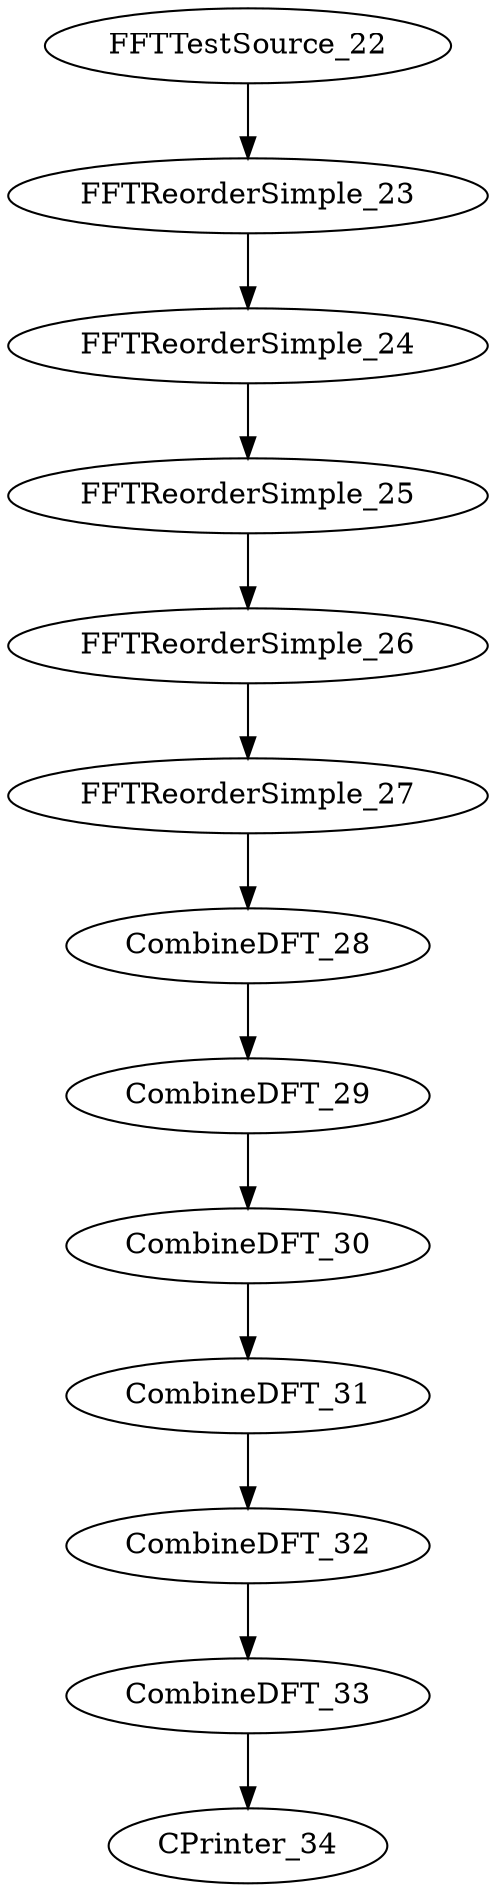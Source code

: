digraph FFT6_35 {
node0 [label="FFTTestSource_22", push="64", pop="0", peek="0", pushType="complex", popType="void", peekType="void", codeSize="44 b", stackSize="1056 b", work="324"];
node1 [label="FFTReorderSimple_23", push="64", pop="64", peek="64", pushType="complex", popType="complex", peekType="complex", codeSize="68 b", stackSize="1056 b", work="832"];
node0 -> node1;
node2 [label="FFTReorderSimple_24", push="64", pop="64", peek="64", pushType="complex", popType="complex", peekType="complex", codeSize="68 b", stackSize="1056 b", work="416"];
node1 -> node2;
node3 [label="FFTReorderSimple_25", push="64", pop="64", peek="64", pushType="complex", popType="complex", peekType="complex", codeSize="68 b", stackSize="1056 b", work="208"];
node2 -> node3;
node4 [label="FFTReorderSimple_26", push="64", pop="64", peek="64", pushType="complex", popType="complex", peekType="complex", codeSize="68 b", stackSize="1056 b", work="104"];
node3 -> node4;
node5 [label="FFTReorderSimple_27", push="64", pop="64", peek="64", pushType="complex", popType="complex", peekType="complex", codeSize="68 b", stackSize="1056 b", work="52"];
node4 -> node5;
node6 [label="CombineDFT_28", push="64", pop="64", peek="64", pushType="complex", popType="complex", peekType="complex", codeSize="394 b", stackSize="4640 b", work="159"];
node5 -> node6;
node7 [label="CombineDFT_29", push="64", pop="64", peek="64", pushType="complex", popType="complex", peekType="complex", codeSize="394 b", stackSize="5664 b", work="314"];
node6 -> node7;
node8 [label="CombineDFT_30", push="64", pop="64", peek="64", pushType="complex", popType="complex", peekType="complex", codeSize="394 b", stackSize="7712 b", work="624"];
node7 -> node8;
node9 [label="CombineDFT_31", push="64", pop="64", peek="64", pushType="complex", popType="complex", peekType="complex", codeSize="394 b", stackSize="11808 b", work="1244"];
node8 -> node9;
node10 [label="CombineDFT_32", push="64", pop="64", peek="64", pushType="complex", popType="complex", peekType="complex", codeSize="394 b", stackSize="20000 b", work="2484"];
node9 -> node10;
node11 [label="CombineDFT_33", push="64", pop="64", peek="64", pushType="complex", popType="complex", peekType="complex", codeSize="394 b", stackSize="36384 b", work="4964"];
node10 -> node11;
node12 [label="CPrinter_34", push="0", pop="64", peek="64", pushType="void", popType="complex", peekType="complex", codeSize="34 b", stackSize="512 b", work="13"];
node11 -> node12;
}
